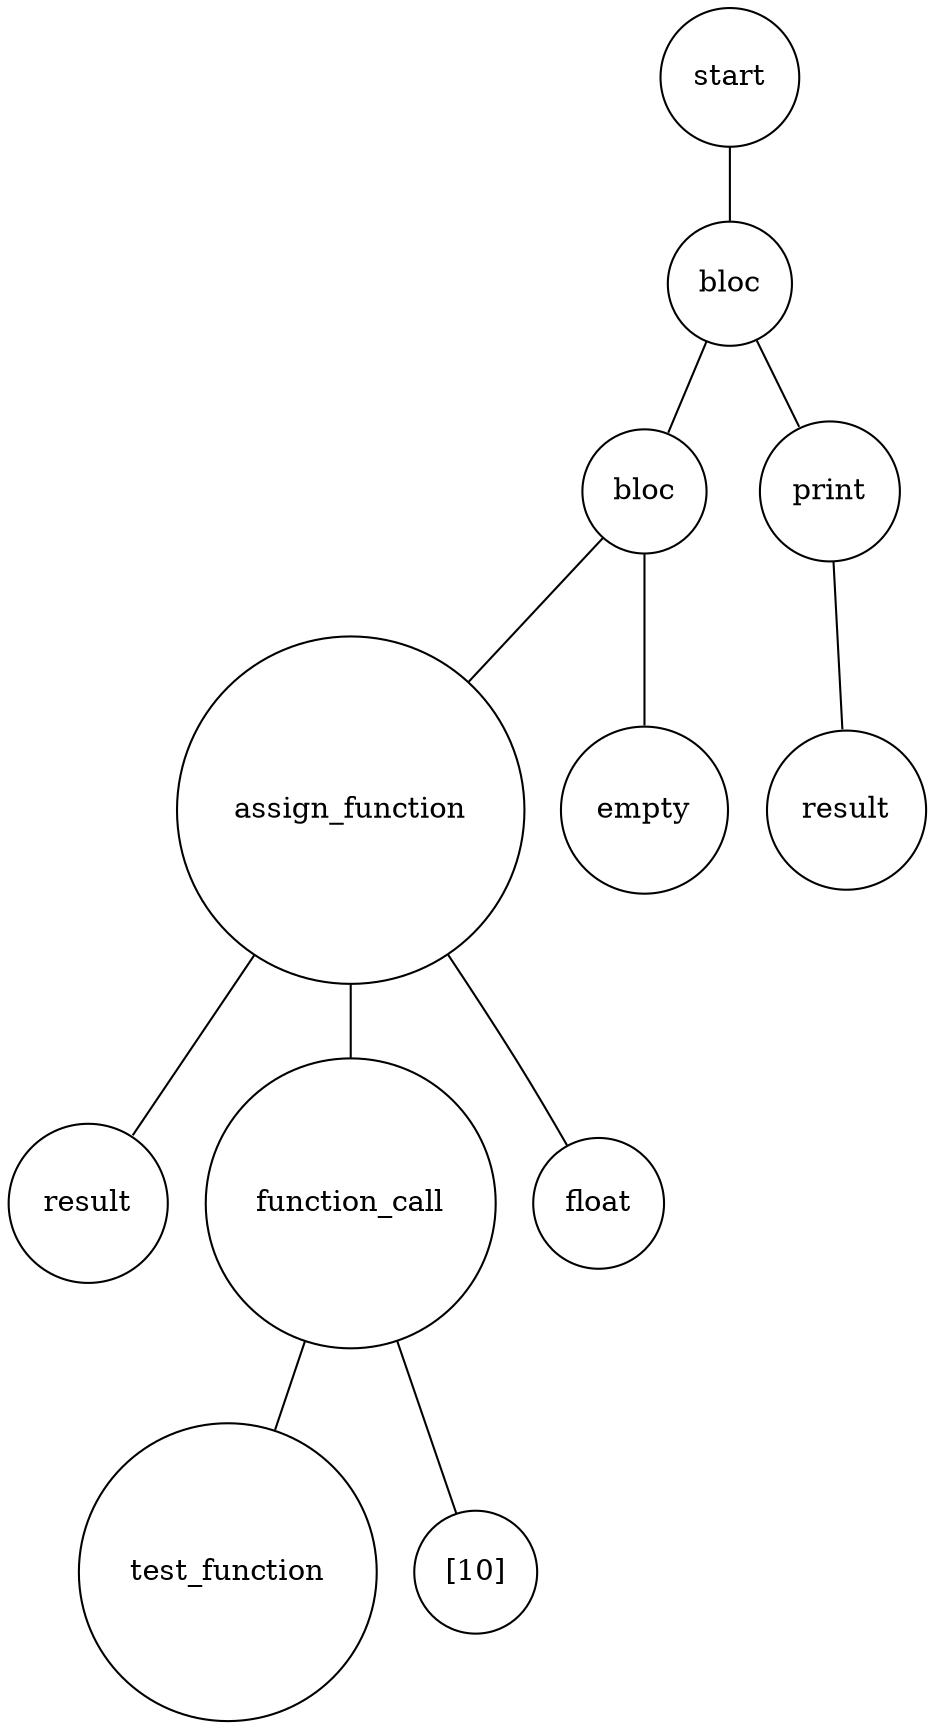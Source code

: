 digraph {
	node [shape=circle]
	"c2f457b0-6a36-4025-943d-f8ccb3adc47d" [label=start]
	"d61fd3e9-adf9-45ef-887d-bffaec1f57bd" [label=bloc]
	"c9efcd26-280d-4ab7-8c16-d6ff314b8b21" [label=bloc]
	"9fea0ee7-5139-4945-8ba7-c37238116174" [label=assign_function]
	"65dc474c-efd1-4ce3-af04-9d5bf45c7442" [label=result]
	"9fea0ee7-5139-4945-8ba7-c37238116174" -> "65dc474c-efd1-4ce3-af04-9d5bf45c7442" [arrowsize=0]
	"2e3dd371-696b-4e9c-abaf-738cee93973d" [label=function_call]
	"bf158ed0-a512-408f-a8f3-112095dac957" [label=test_function]
	"2e3dd371-696b-4e9c-abaf-738cee93973d" -> "bf158ed0-a512-408f-a8f3-112095dac957" [arrowsize=0]
	"4e94fbd7-aa3c-41dd-ab9f-49042cd148a7" [label="[10]"]
	"2e3dd371-696b-4e9c-abaf-738cee93973d" -> "4e94fbd7-aa3c-41dd-ab9f-49042cd148a7" [arrowsize=0]
	"9fea0ee7-5139-4945-8ba7-c37238116174" -> "2e3dd371-696b-4e9c-abaf-738cee93973d" [arrowsize=0]
	"8f896836-f56e-487a-8129-9ec531630439" [label=float]
	"9fea0ee7-5139-4945-8ba7-c37238116174" -> "8f896836-f56e-487a-8129-9ec531630439" [arrowsize=0]
	"c9efcd26-280d-4ab7-8c16-d6ff314b8b21" -> "9fea0ee7-5139-4945-8ba7-c37238116174" [arrowsize=0]
	"2baf387d-d06d-4dea-b1fc-802463b1eb7c" [label=empty]
	"c9efcd26-280d-4ab7-8c16-d6ff314b8b21" -> "2baf387d-d06d-4dea-b1fc-802463b1eb7c" [arrowsize=0]
	"d61fd3e9-adf9-45ef-887d-bffaec1f57bd" -> "c9efcd26-280d-4ab7-8c16-d6ff314b8b21" [arrowsize=0]
	"75f50774-277d-4494-bddc-a5cc46f78059" [label=print]
	"070592e7-1958-4bfe-a5b7-859056cd599d" [label=result]
	"75f50774-277d-4494-bddc-a5cc46f78059" -> "070592e7-1958-4bfe-a5b7-859056cd599d" [arrowsize=0]
	"d61fd3e9-adf9-45ef-887d-bffaec1f57bd" -> "75f50774-277d-4494-bddc-a5cc46f78059" [arrowsize=0]
	"c2f457b0-6a36-4025-943d-f8ccb3adc47d" -> "d61fd3e9-adf9-45ef-887d-bffaec1f57bd" [arrowsize=0]
}
